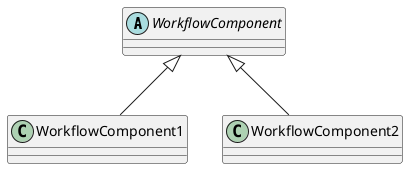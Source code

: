 @startuml

abstract class WorkflowComponent

WorkflowComponent <|-- WorkflowComponent1

WorkflowComponent <|-- WorkflowComponent2

@enduml